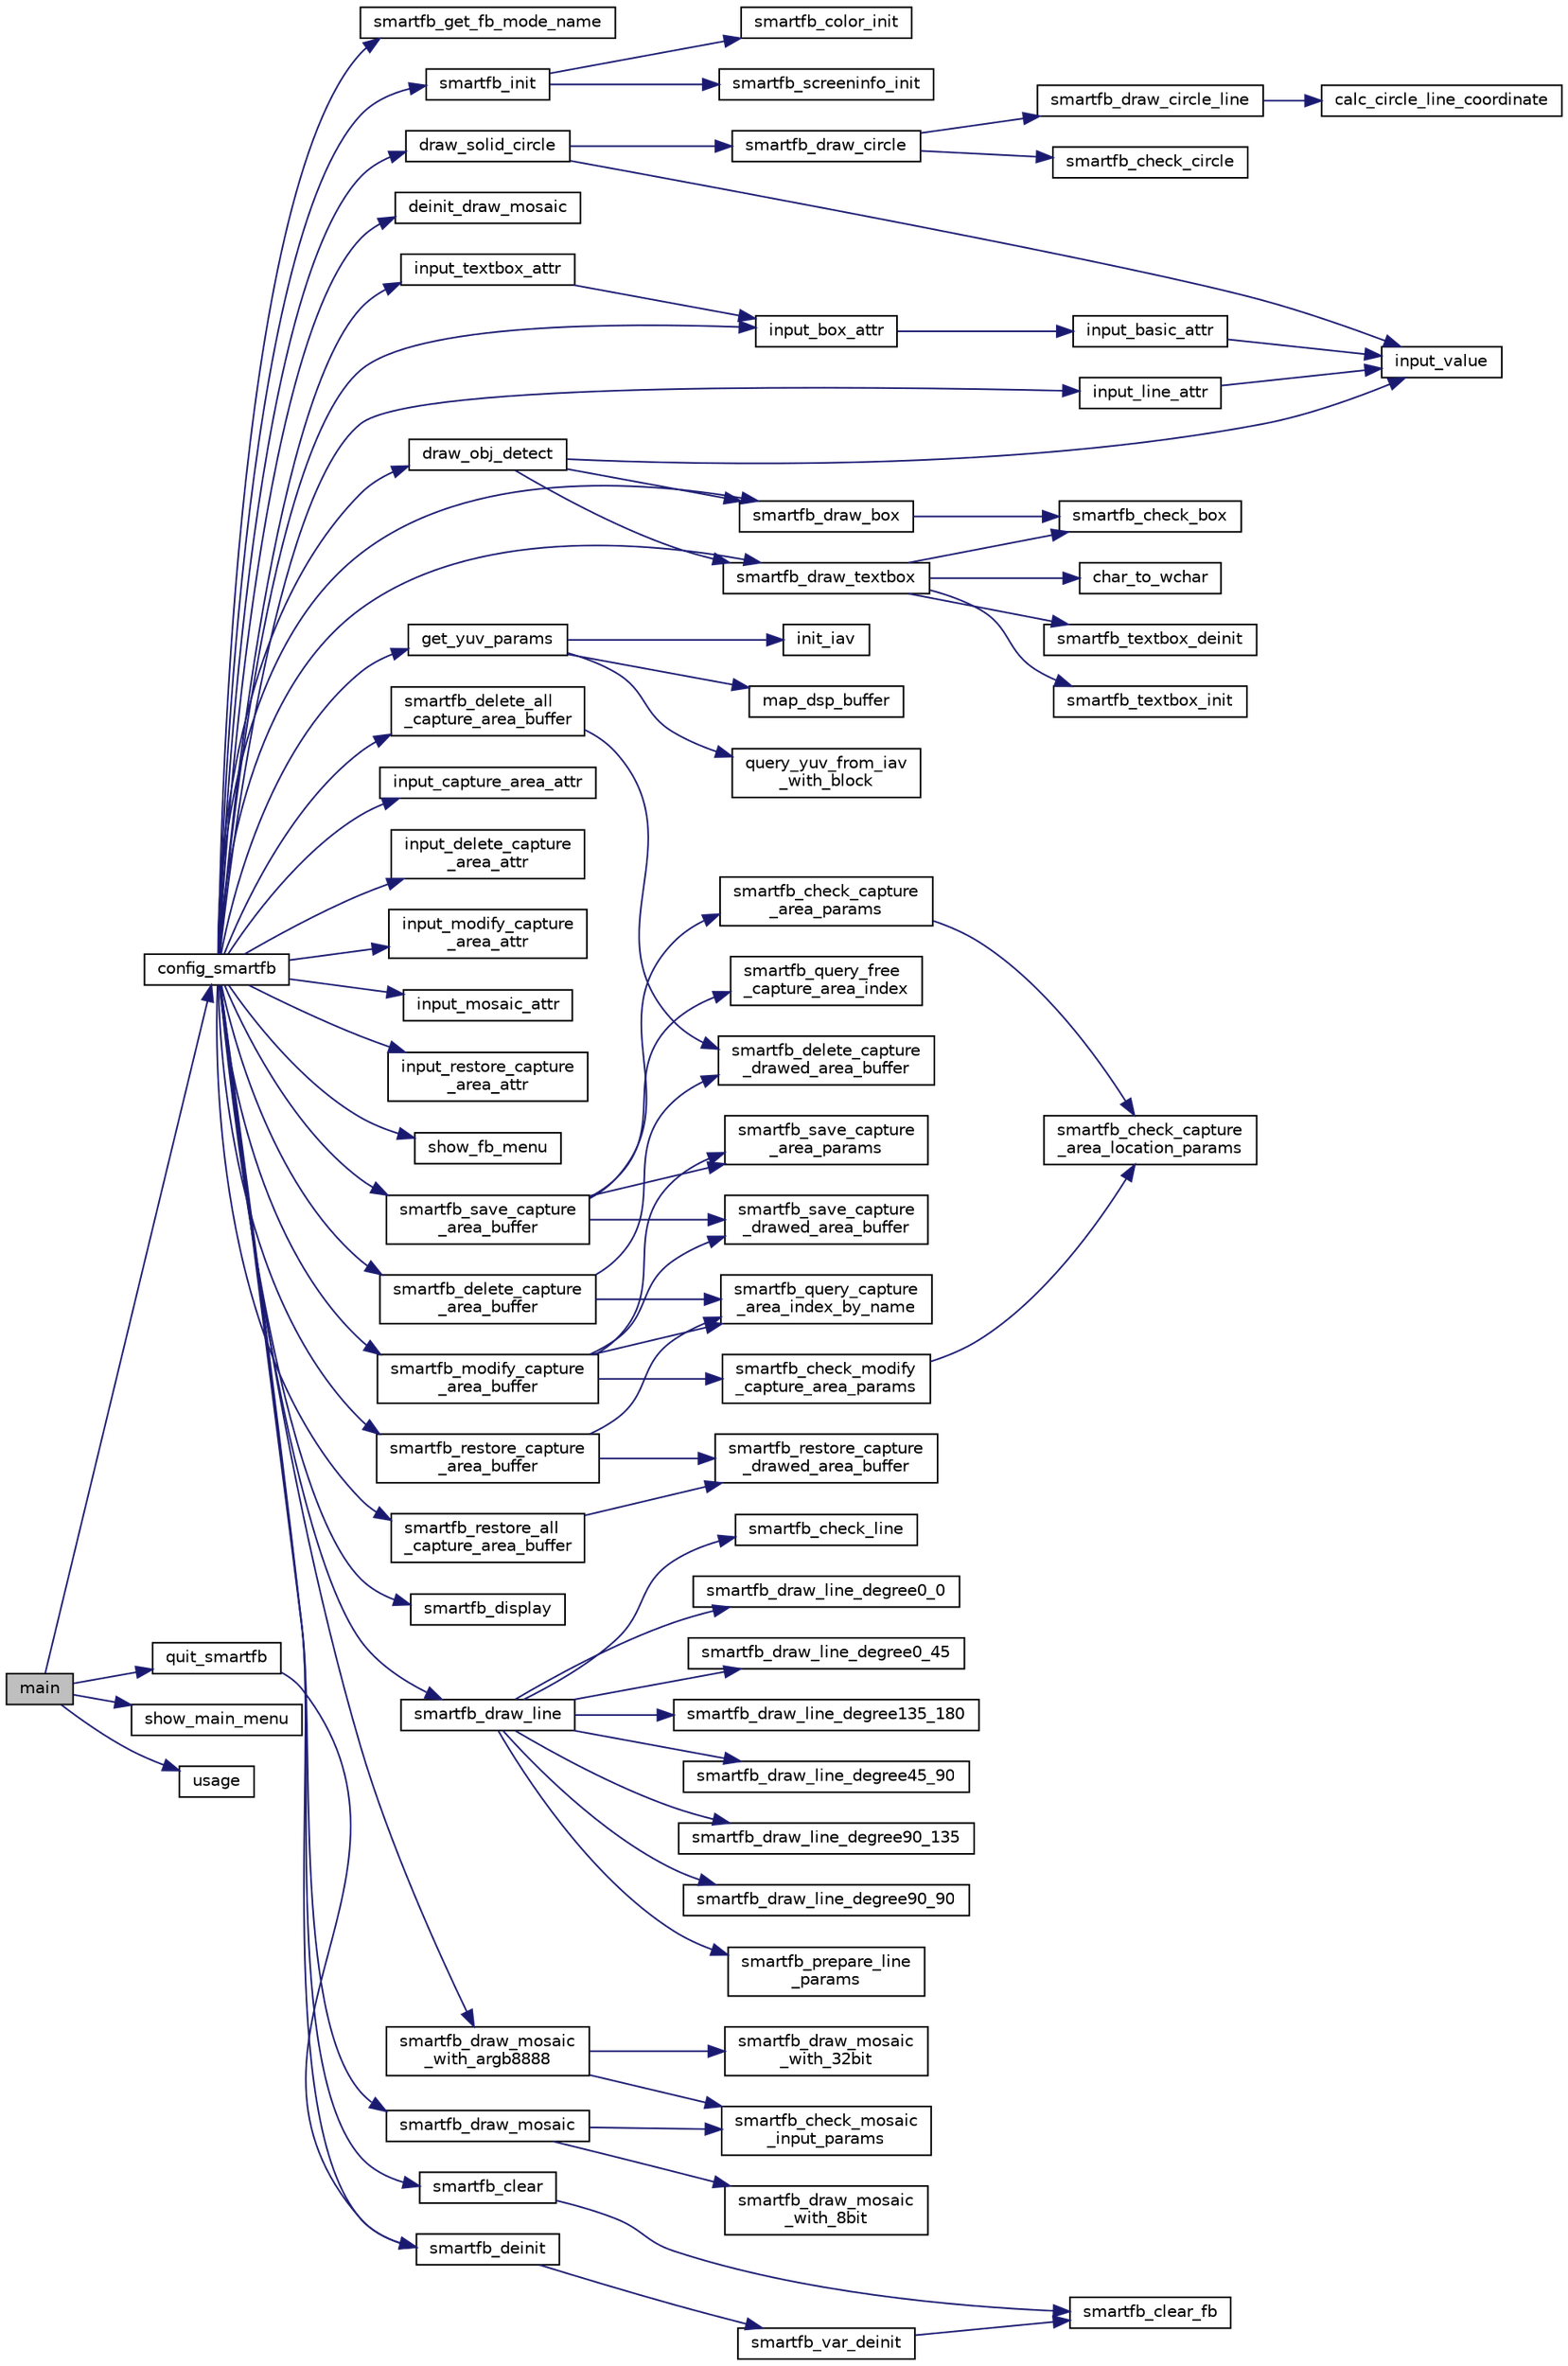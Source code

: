 digraph "main"
{
 // INTERACTIVE_SVG=YES
 // LATEX_PDF_SIZE
  bgcolor="transparent";
  edge [fontname="Helvetica",fontsize="10",labelfontname="Helvetica",labelfontsize="10"];
  node [fontname="Helvetica",fontsize="10",shape=record];
  rankdir="LR";
  Node1 [label="main",height=0.2,width=0.4,color="black", fillcolor="grey75", style="filled", fontcolor="black",tooltip=" "];
  Node1 -> Node2 [color="midnightblue",fontsize="10",style="solid",fontname="Helvetica"];
  Node2 [label="config_smartfb",height=0.2,width=0.4,color="black",URL="$dc/d60/test__smartfb_8c.html#a76f4f3e6e9161f07299e1e363c60aa8d",tooltip=" "];
  Node2 -> Node3 [color="midnightblue",fontsize="10",style="solid",fontname="Helvetica"];
  Node3 [label="deinit_draw_mosaic",height=0.2,width=0.4,color="black",URL="$dc/d60/test__smartfb_8c.html#a70959823453454bc59e53ae4877f50b9",tooltip=" "];
  Node2 -> Node4 [color="midnightblue",fontsize="10",style="solid",fontname="Helvetica"];
  Node4 [label="draw_obj_detect",height=0.2,width=0.4,color="black",URL="$dc/d60/test__smartfb_8c.html#a7cabae3147de0d24baeee6fa3f5db3bf",tooltip=" "];
  Node4 -> Node5 [color="midnightblue",fontsize="10",style="solid",fontname="Helvetica"];
  Node5 [label="input_value",height=0.2,width=0.4,color="black",URL="$dc/d60/test__smartfb_8c.html#a50d6e69d1a5a97b463121bb35ca8b5c5",tooltip=" "];
  Node4 -> Node6 [color="midnightblue",fontsize="10",style="solid",fontname="Helvetica"];
  Node6 [label="smartfb_draw_box",height=0.2,width=0.4,color="black",URL="$df/d1d/group__SmartFB-api.html#ga46f839acea534de9aee6b2be35bf9f65",tooltip=" "];
  Node6 -> Node7 [color="midnightblue",fontsize="10",style="solid",fontname="Helvetica"];
  Node7 [label="smartfb_check_box",height=0.2,width=0.4,color="black",URL="$d6/dfc/lib__smartfb_8c.html#a1c0c839d10c63c1dbf34606282e528ff",tooltip=" "];
  Node4 -> Node8 [color="midnightblue",fontsize="10",style="solid",fontname="Helvetica"];
  Node8 [label="smartfb_draw_textbox",height=0.2,width=0.4,color="black",URL="$df/d1d/group__SmartFB-api.html#gafabe2068c0a376e56c612c215bc286da",tooltip=" "];
  Node8 -> Node9 [color="midnightblue",fontsize="10",style="solid",fontname="Helvetica"];
  Node9 [label="char_to_wchar",height=0.2,width=0.4,color="black",URL="$d6/dfc/lib__smartfb_8c.html#a846504632575d170b3ce67e21ee008a5",tooltip=" "];
  Node8 -> Node7 [color="midnightblue",fontsize="10",style="solid",fontname="Helvetica"];
  Node8 -> Node10 [color="midnightblue",fontsize="10",style="solid",fontname="Helvetica"];
  Node10 [label="smartfb_textbox_deinit",height=0.2,width=0.4,color="black",URL="$d6/dfc/lib__smartfb_8c.html#ae106683f3e74c9b410a3c27d7d31fa9c",tooltip=" "];
  Node8 -> Node11 [color="midnightblue",fontsize="10",style="solid",fontname="Helvetica"];
  Node11 [label="smartfb_textbox_init",height=0.2,width=0.4,color="black",URL="$d6/dfc/lib__smartfb_8c.html#a3b8c62667595d8485ab52b96f03d679f",tooltip=" "];
  Node2 -> Node12 [color="midnightblue",fontsize="10",style="solid",fontname="Helvetica"];
  Node12 [label="draw_solid_circle",height=0.2,width=0.4,color="black",URL="$dc/d60/test__smartfb_8c.html#afa8d521d7b22adaba63505e4b50864a0",tooltip=" "];
  Node12 -> Node5 [color="midnightblue",fontsize="10",style="solid",fontname="Helvetica"];
  Node12 -> Node13 [color="midnightblue",fontsize="10",style="solid",fontname="Helvetica"];
  Node13 [label="smartfb_draw_circle",height=0.2,width=0.4,color="black",URL="$df/d1d/group__SmartFB-api.html#ga1131c6fadd1b0e525f5af0a9de892bd7",tooltip=" "];
  Node13 -> Node14 [color="midnightblue",fontsize="10",style="solid",fontname="Helvetica"];
  Node14 [label="smartfb_check_circle",height=0.2,width=0.4,color="black",URL="$d6/dfc/lib__smartfb_8c.html#a133cb72762a11bd30036c6cbc2e626ac",tooltip=" "];
  Node13 -> Node15 [color="midnightblue",fontsize="10",style="solid",fontname="Helvetica"];
  Node15 [label="smartfb_draw_circle_line",height=0.2,width=0.4,color="black",URL="$d6/dfc/lib__smartfb_8c.html#ad8e0911b5f994e32d3ae60057d148448",tooltip=" "];
  Node15 -> Node16 [color="midnightblue",fontsize="10",style="solid",fontname="Helvetica"];
  Node16 [label="calc_circle_line_coordinate",height=0.2,width=0.4,color="black",URL="$d6/dfc/lib__smartfb_8c.html#ac9a4cd00db5b552146df9d5a3bb496d6",tooltip=" "];
  Node2 -> Node17 [color="midnightblue",fontsize="10",style="solid",fontname="Helvetica"];
  Node17 [label="get_yuv_params",height=0.2,width=0.4,color="black",URL="$dc/d60/test__smartfb_8c.html#abed815efd54417dbad83b533daefc14e",tooltip=" "];
  Node17 -> Node18 [color="midnightblue",fontsize="10",style="solid",fontname="Helvetica"];
  Node18 [label="init_iav",height=0.2,width=0.4,color="black",URL="$dc/d60/test__smartfb_8c.html#a2a87e71a046362ac948ce65c2bc0668b",tooltip=" "];
  Node17 -> Node19 [color="midnightblue",fontsize="10",style="solid",fontname="Helvetica"];
  Node19 [label="map_dsp_buffer",height=0.2,width=0.4,color="black",URL="$dc/d60/test__smartfb_8c.html#a7e5b74cf0e9167ec89fa354dfb15f172",tooltip=" "];
  Node17 -> Node20 [color="midnightblue",fontsize="10",style="solid",fontname="Helvetica"];
  Node20 [label="query_yuv_from_iav\l_with_block",height=0.2,width=0.4,color="black",URL="$dc/d60/test__smartfb_8c.html#a31171c5828dfa76029203d64d7f601ff",tooltip=" "];
  Node2 -> Node21 [color="midnightblue",fontsize="10",style="solid",fontname="Helvetica"];
  Node21 [label="input_box_attr",height=0.2,width=0.4,color="black",URL="$dc/d60/test__smartfb_8c.html#ac54d66e4f64809b00ddd0536f8e02906",tooltip=" "];
  Node21 -> Node22 [color="midnightblue",fontsize="10",style="solid",fontname="Helvetica"];
  Node22 [label="input_basic_attr",height=0.2,width=0.4,color="black",URL="$dc/d60/test__smartfb_8c.html#a4d5b97c61968512ae7cbad3c5dfa954e",tooltip=" "];
  Node22 -> Node5 [color="midnightblue",fontsize="10",style="solid",fontname="Helvetica"];
  Node2 -> Node23 [color="midnightblue",fontsize="10",style="solid",fontname="Helvetica"];
  Node23 [label="input_capture_area_attr",height=0.2,width=0.4,color="black",URL="$dc/d60/test__smartfb_8c.html#a582a8d2dc348792266ef24537b5e4cf5",tooltip=" "];
  Node2 -> Node24 [color="midnightblue",fontsize="10",style="solid",fontname="Helvetica"];
  Node24 [label="input_delete_capture\l_area_attr",height=0.2,width=0.4,color="black",URL="$dc/d60/test__smartfb_8c.html#a792446aa8b00db2ba6c724fd51d62ab0",tooltip=" "];
  Node2 -> Node25 [color="midnightblue",fontsize="10",style="solid",fontname="Helvetica"];
  Node25 [label="input_line_attr",height=0.2,width=0.4,color="black",URL="$dc/d60/test__smartfb_8c.html#aa261ccb3a55cba3565dad46779a40b38",tooltip=" "];
  Node25 -> Node5 [color="midnightblue",fontsize="10",style="solid",fontname="Helvetica"];
  Node2 -> Node26 [color="midnightblue",fontsize="10",style="solid",fontname="Helvetica"];
  Node26 [label="input_modify_capture\l_area_attr",height=0.2,width=0.4,color="black",URL="$dc/d60/test__smartfb_8c.html#a1fd93c5e5b04c81e117aff60912e57bb",tooltip=" "];
  Node2 -> Node27 [color="midnightblue",fontsize="10",style="solid",fontname="Helvetica"];
  Node27 [label="input_mosaic_attr",height=0.2,width=0.4,color="black",URL="$dc/d60/test__smartfb_8c.html#a6f60b83e68ffca8420e85bb595f5fa6e",tooltip=" "];
  Node2 -> Node28 [color="midnightblue",fontsize="10",style="solid",fontname="Helvetica"];
  Node28 [label="input_restore_capture\l_area_attr",height=0.2,width=0.4,color="black",URL="$dc/d60/test__smartfb_8c.html#ae76466e81909ddc675c32703a919e97d",tooltip=" "];
  Node2 -> Node29 [color="midnightblue",fontsize="10",style="solid",fontname="Helvetica"];
  Node29 [label="input_textbox_attr",height=0.2,width=0.4,color="black",URL="$dc/d60/test__smartfb_8c.html#a91c1981d4866748772fbbc6b72c0f72a",tooltip=" "];
  Node29 -> Node21 [color="midnightblue",fontsize="10",style="solid",fontname="Helvetica"];
  Node2 -> Node30 [color="midnightblue",fontsize="10",style="solid",fontname="Helvetica"];
  Node30 [label="show_fb_menu",height=0.2,width=0.4,color="black",URL="$dc/d60/test__smartfb_8c.html#acb58d58bfa70ce37ca846a53752dcde4",tooltip=" "];
  Node2 -> Node31 [color="midnightblue",fontsize="10",style="solid",fontname="Helvetica"];
  Node31 [label="smartfb_clear",height=0.2,width=0.4,color="black",URL="$df/d1d/group__SmartFB-api.html#ga7da32c1e121c1e82500b464e00fa5aaa",tooltip=" "];
  Node31 -> Node32 [color="midnightblue",fontsize="10",style="solid",fontname="Helvetica"];
  Node32 [label="smartfb_clear_fb",height=0.2,width=0.4,color="black",URL="$d6/dfc/lib__smartfb_8c.html#ab7a45061b22716989b3855e0a1e6802e",tooltip=" "];
  Node2 -> Node33 [color="midnightblue",fontsize="10",style="solid",fontname="Helvetica"];
  Node33 [label="smartfb_deinit",height=0.2,width=0.4,color="black",URL="$df/d1d/group__SmartFB-api.html#gad639e235bdaf61d9f05575b34e40c7a4",tooltip=" "];
  Node33 -> Node34 [color="midnightblue",fontsize="10",style="solid",fontname="Helvetica"];
  Node34 [label="smartfb_var_deinit",height=0.2,width=0.4,color="black",URL="$d6/dfc/lib__smartfb_8c.html#a987f31c9357fa2258dc693277bc9104e",tooltip=" "];
  Node34 -> Node32 [color="midnightblue",fontsize="10",style="solid",fontname="Helvetica"];
  Node2 -> Node35 [color="midnightblue",fontsize="10",style="solid",fontname="Helvetica"];
  Node35 [label="smartfb_delete_all\l_capture_area_buffer",height=0.2,width=0.4,color="black",URL="$df/d1d/group__SmartFB-api.html#ga1a8070497ee3d7899caf55c9d15f4aef",tooltip=" "];
  Node35 -> Node36 [color="midnightblue",fontsize="10",style="solid",fontname="Helvetica"];
  Node36 [label="smartfb_delete_capture\l_drawed_area_buffer",height=0.2,width=0.4,color="black",URL="$d6/dfc/lib__smartfb_8c.html#a6a595eedc8e547770f9a84ceb123fdb6",tooltip=" "];
  Node2 -> Node37 [color="midnightblue",fontsize="10",style="solid",fontname="Helvetica"];
  Node37 [label="smartfb_delete_capture\l_area_buffer",height=0.2,width=0.4,color="black",URL="$df/d1d/group__SmartFB-api.html#ga180963e573389ad3230a2e62be967c22",tooltip=" "];
  Node37 -> Node36 [color="midnightblue",fontsize="10",style="solid",fontname="Helvetica"];
  Node37 -> Node38 [color="midnightblue",fontsize="10",style="solid",fontname="Helvetica"];
  Node38 [label="smartfb_query_capture\l_area_index_by_name",height=0.2,width=0.4,color="black",URL="$d6/dfc/lib__smartfb_8c.html#a7e722f5578aa91c1584d74c650eba2f0",tooltip=" "];
  Node2 -> Node39 [color="midnightblue",fontsize="10",style="solid",fontname="Helvetica"];
  Node39 [label="smartfb_display",height=0.2,width=0.4,color="black",URL="$df/d1d/group__SmartFB-api.html#gaed20c8b8a98a2607e3b8441e44b350e5",tooltip=" "];
  Node2 -> Node6 [color="midnightblue",fontsize="10",style="solid",fontname="Helvetica"];
  Node2 -> Node40 [color="midnightblue",fontsize="10",style="solid",fontname="Helvetica"];
  Node40 [label="smartfb_draw_line",height=0.2,width=0.4,color="black",URL="$df/d1d/group__SmartFB-api.html#gadd70846df16fa50ece4ef09d533cf380",tooltip=" "];
  Node40 -> Node41 [color="midnightblue",fontsize="10",style="solid",fontname="Helvetica"];
  Node41 [label="smartfb_check_line",height=0.2,width=0.4,color="black",URL="$d6/dfc/lib__smartfb_8c.html#a1776d6009121ff4722d46515014f9254",tooltip=" "];
  Node40 -> Node42 [color="midnightblue",fontsize="10",style="solid",fontname="Helvetica"];
  Node42 [label="smartfb_draw_line_degree0_0",height=0.2,width=0.4,color="black",URL="$d6/dfc/lib__smartfb_8c.html#ae84693502faa42981492f51cb2b0b5d4",tooltip=" "];
  Node40 -> Node43 [color="midnightblue",fontsize="10",style="solid",fontname="Helvetica"];
  Node43 [label="smartfb_draw_line_degree0_45",height=0.2,width=0.4,color="black",URL="$d6/dfc/lib__smartfb_8c.html#a96635e00e17db90ce45059edb219d4a0",tooltip=" "];
  Node40 -> Node44 [color="midnightblue",fontsize="10",style="solid",fontname="Helvetica"];
  Node44 [label="smartfb_draw_line_degree135_180",height=0.2,width=0.4,color="black",URL="$d6/dfc/lib__smartfb_8c.html#a4d37afb00e6b8f82ce9fb950d4516891",tooltip=" "];
  Node40 -> Node45 [color="midnightblue",fontsize="10",style="solid",fontname="Helvetica"];
  Node45 [label="smartfb_draw_line_degree45_90",height=0.2,width=0.4,color="black",URL="$d6/dfc/lib__smartfb_8c.html#a8c8c6f2f3ad603c3e234c18397b5777a",tooltip=" "];
  Node40 -> Node46 [color="midnightblue",fontsize="10",style="solid",fontname="Helvetica"];
  Node46 [label="smartfb_draw_line_degree90_135",height=0.2,width=0.4,color="black",URL="$d6/dfc/lib__smartfb_8c.html#a994af251089fb772898c2cb53382efc2",tooltip=" "];
  Node40 -> Node47 [color="midnightblue",fontsize="10",style="solid",fontname="Helvetica"];
  Node47 [label="smartfb_draw_line_degree90_90",height=0.2,width=0.4,color="black",URL="$d6/dfc/lib__smartfb_8c.html#adac40d0e8acacee9dd5412ed459906fb",tooltip=" "];
  Node40 -> Node48 [color="midnightblue",fontsize="10",style="solid",fontname="Helvetica"];
  Node48 [label="smartfb_prepare_line\l_params",height=0.2,width=0.4,color="black",URL="$d6/dfc/lib__smartfb_8c.html#af2ec9edea8ef2ddb3f6b982c0341049d",tooltip=" "];
  Node2 -> Node49 [color="midnightblue",fontsize="10",style="solid",fontname="Helvetica"];
  Node49 [label="smartfb_draw_mosaic",height=0.2,width=0.4,color="black",URL="$df/d1d/group__SmartFB-api.html#ga1b7b7d3649c2dbd4dc525dcf80d46b79",tooltip=" "];
  Node49 -> Node50 [color="midnightblue",fontsize="10",style="solid",fontname="Helvetica"];
  Node50 [label="smartfb_check_mosaic\l_input_params",height=0.2,width=0.4,color="black",URL="$d6/dfc/lib__smartfb_8c.html#a0d1407f9c2170ff88d2de452bff5edaf",tooltip=" "];
  Node49 -> Node51 [color="midnightblue",fontsize="10",style="solid",fontname="Helvetica"];
  Node51 [label="smartfb_draw_mosaic\l_with_8bit",height=0.2,width=0.4,color="black",URL="$d6/dfc/lib__smartfb_8c.html#a9ca8b8939ef56429e150c7639498968c",tooltip=" "];
  Node2 -> Node52 [color="midnightblue",fontsize="10",style="solid",fontname="Helvetica"];
  Node52 [label="smartfb_draw_mosaic\l_with_argb8888",height=0.2,width=0.4,color="black",URL="$df/d1d/group__SmartFB-api.html#ga5060041c894a464711a0c3087cc32b68",tooltip=" "];
  Node52 -> Node50 [color="midnightblue",fontsize="10",style="solid",fontname="Helvetica"];
  Node52 -> Node53 [color="midnightblue",fontsize="10",style="solid",fontname="Helvetica"];
  Node53 [label="smartfb_draw_mosaic\l_with_32bit",height=0.2,width=0.4,color="black",URL="$d6/dfc/lib__smartfb_8c.html#a8c402bbbc9611a96991d88b3e145b847",tooltip=" "];
  Node2 -> Node8 [color="midnightblue",fontsize="10",style="solid",fontname="Helvetica"];
  Node2 -> Node54 [color="midnightblue",fontsize="10",style="solid",fontname="Helvetica"];
  Node54 [label="smartfb_get_fb_mode_name",height=0.2,width=0.4,color="black",URL="$df/d1d/group__SmartFB-api.html#ga0c27d3d65a023592e3775e8e35bce0fc",tooltip=" "];
  Node2 -> Node55 [color="midnightblue",fontsize="10",style="solid",fontname="Helvetica"];
  Node55 [label="smartfb_init",height=0.2,width=0.4,color="black",URL="$df/d1d/group__SmartFB-api.html#ga347c0b34a8d388ca39ad2cf7d461e92f",tooltip=" "];
  Node55 -> Node56 [color="midnightblue",fontsize="10",style="solid",fontname="Helvetica"];
  Node56 [label="smartfb_color_init",height=0.2,width=0.4,color="black",URL="$d6/dfc/lib__smartfb_8c.html#a61104a24ee4c0062d2909b41ac73ac7d",tooltip=" "];
  Node55 -> Node57 [color="midnightblue",fontsize="10",style="solid",fontname="Helvetica"];
  Node57 [label="smartfb_screeninfo_init",height=0.2,width=0.4,color="black",URL="$d6/dfc/lib__smartfb_8c.html#a4ab7c66acb7b379a9ec41104ed3e8d00",tooltip=" "];
  Node2 -> Node58 [color="midnightblue",fontsize="10",style="solid",fontname="Helvetica"];
  Node58 [label="smartfb_modify_capture\l_area_buffer",height=0.2,width=0.4,color="black",URL="$df/d1d/group__SmartFB-api.html#gaeeb35a845e3c52ef7d5a16a340cf158f",tooltip=" "];
  Node58 -> Node59 [color="midnightblue",fontsize="10",style="solid",fontname="Helvetica"];
  Node59 [label="smartfb_check_modify\l_capture_area_params",height=0.2,width=0.4,color="black",URL="$d6/dfc/lib__smartfb_8c.html#a87cbfa813d71b35bffb7543c34598740",tooltip=" "];
  Node59 -> Node60 [color="midnightblue",fontsize="10",style="solid",fontname="Helvetica"];
  Node60 [label="smartfb_check_capture\l_area_location_params",height=0.2,width=0.4,color="black",URL="$d6/dfc/lib__smartfb_8c.html#ac45bc8381dce5fc1dc65758baf2c96a6",tooltip=" "];
  Node58 -> Node38 [color="midnightblue",fontsize="10",style="solid",fontname="Helvetica"];
  Node58 -> Node61 [color="midnightblue",fontsize="10",style="solid",fontname="Helvetica"];
  Node61 [label="smartfb_save_capture\l_area_params",height=0.2,width=0.4,color="black",URL="$d6/dfc/lib__smartfb_8c.html#add713f567f16ddda0d77e58b2652b8bc",tooltip=" "];
  Node58 -> Node62 [color="midnightblue",fontsize="10",style="solid",fontname="Helvetica"];
  Node62 [label="smartfb_save_capture\l_drawed_area_buffer",height=0.2,width=0.4,color="black",URL="$d6/dfc/lib__smartfb_8c.html#aef662b17643260e8fda50efafbf3db62",tooltip=" "];
  Node2 -> Node63 [color="midnightblue",fontsize="10",style="solid",fontname="Helvetica"];
  Node63 [label="smartfb_restore_all\l_capture_area_buffer",height=0.2,width=0.4,color="black",URL="$df/d1d/group__SmartFB-api.html#gaad41e0d8c0cae931470e6b143d0991d7",tooltip=" "];
  Node63 -> Node64 [color="midnightblue",fontsize="10",style="solid",fontname="Helvetica"];
  Node64 [label="smartfb_restore_capture\l_drawed_area_buffer",height=0.2,width=0.4,color="black",URL="$d6/dfc/lib__smartfb_8c.html#a3b62f2c14d334b2ea73b1b315f446bd7",tooltip=" "];
  Node2 -> Node65 [color="midnightblue",fontsize="10",style="solid",fontname="Helvetica"];
  Node65 [label="smartfb_restore_capture\l_area_buffer",height=0.2,width=0.4,color="black",URL="$df/d1d/group__SmartFB-api.html#ga487cd3cfb1d29f1f5129ef6bedbc1567",tooltip=" "];
  Node65 -> Node38 [color="midnightblue",fontsize="10",style="solid",fontname="Helvetica"];
  Node65 -> Node64 [color="midnightblue",fontsize="10",style="solid",fontname="Helvetica"];
  Node2 -> Node66 [color="midnightblue",fontsize="10",style="solid",fontname="Helvetica"];
  Node66 [label="smartfb_save_capture\l_area_buffer",height=0.2,width=0.4,color="black",URL="$df/d1d/group__SmartFB-api.html#ga30a430d8f0ce139fc7a9c669484761d2",tooltip=" "];
  Node66 -> Node67 [color="midnightblue",fontsize="10",style="solid",fontname="Helvetica"];
  Node67 [label="smartfb_check_capture\l_area_params",height=0.2,width=0.4,color="black",URL="$d6/dfc/lib__smartfb_8c.html#af9f519a15f56750b02761bda67b92992",tooltip=" "];
  Node67 -> Node60 [color="midnightblue",fontsize="10",style="solid",fontname="Helvetica"];
  Node66 -> Node68 [color="midnightblue",fontsize="10",style="solid",fontname="Helvetica"];
  Node68 [label="smartfb_query_free\l_capture_area_index",height=0.2,width=0.4,color="black",URL="$d6/dfc/lib__smartfb_8c.html#a4c1f6e34ea254757917cb91b75e451e9",tooltip=" "];
  Node66 -> Node61 [color="midnightblue",fontsize="10",style="solid",fontname="Helvetica"];
  Node66 -> Node62 [color="midnightblue",fontsize="10",style="solid",fontname="Helvetica"];
  Node1 -> Node69 [color="midnightblue",fontsize="10",style="solid",fontname="Helvetica"];
  Node69 [label="quit_smartfb",height=0.2,width=0.4,color="black",URL="$dc/d60/test__smartfb_8c.html#aac2e9dc52024ca4a2575d150006c13e7",tooltip=" "];
  Node69 -> Node33 [color="midnightblue",fontsize="10",style="solid",fontname="Helvetica"];
  Node1 -> Node70 [color="midnightblue",fontsize="10",style="solid",fontname="Helvetica"];
  Node70 [label="show_main_menu",height=0.2,width=0.4,color="black",URL="$dc/d60/test__smartfb_8c.html#aa476dd329795188ac8bd0af5601587b7",tooltip=" "];
  Node1 -> Node71 [color="midnightblue",fontsize="10",style="solid",fontname="Helvetica"];
  Node71 [label="usage",height=0.2,width=0.4,color="black",URL="$dc/d60/test__smartfb_8c.html#ad96d407a911fbb914fa8e4cfbf2faf0f",tooltip=" "];
}
